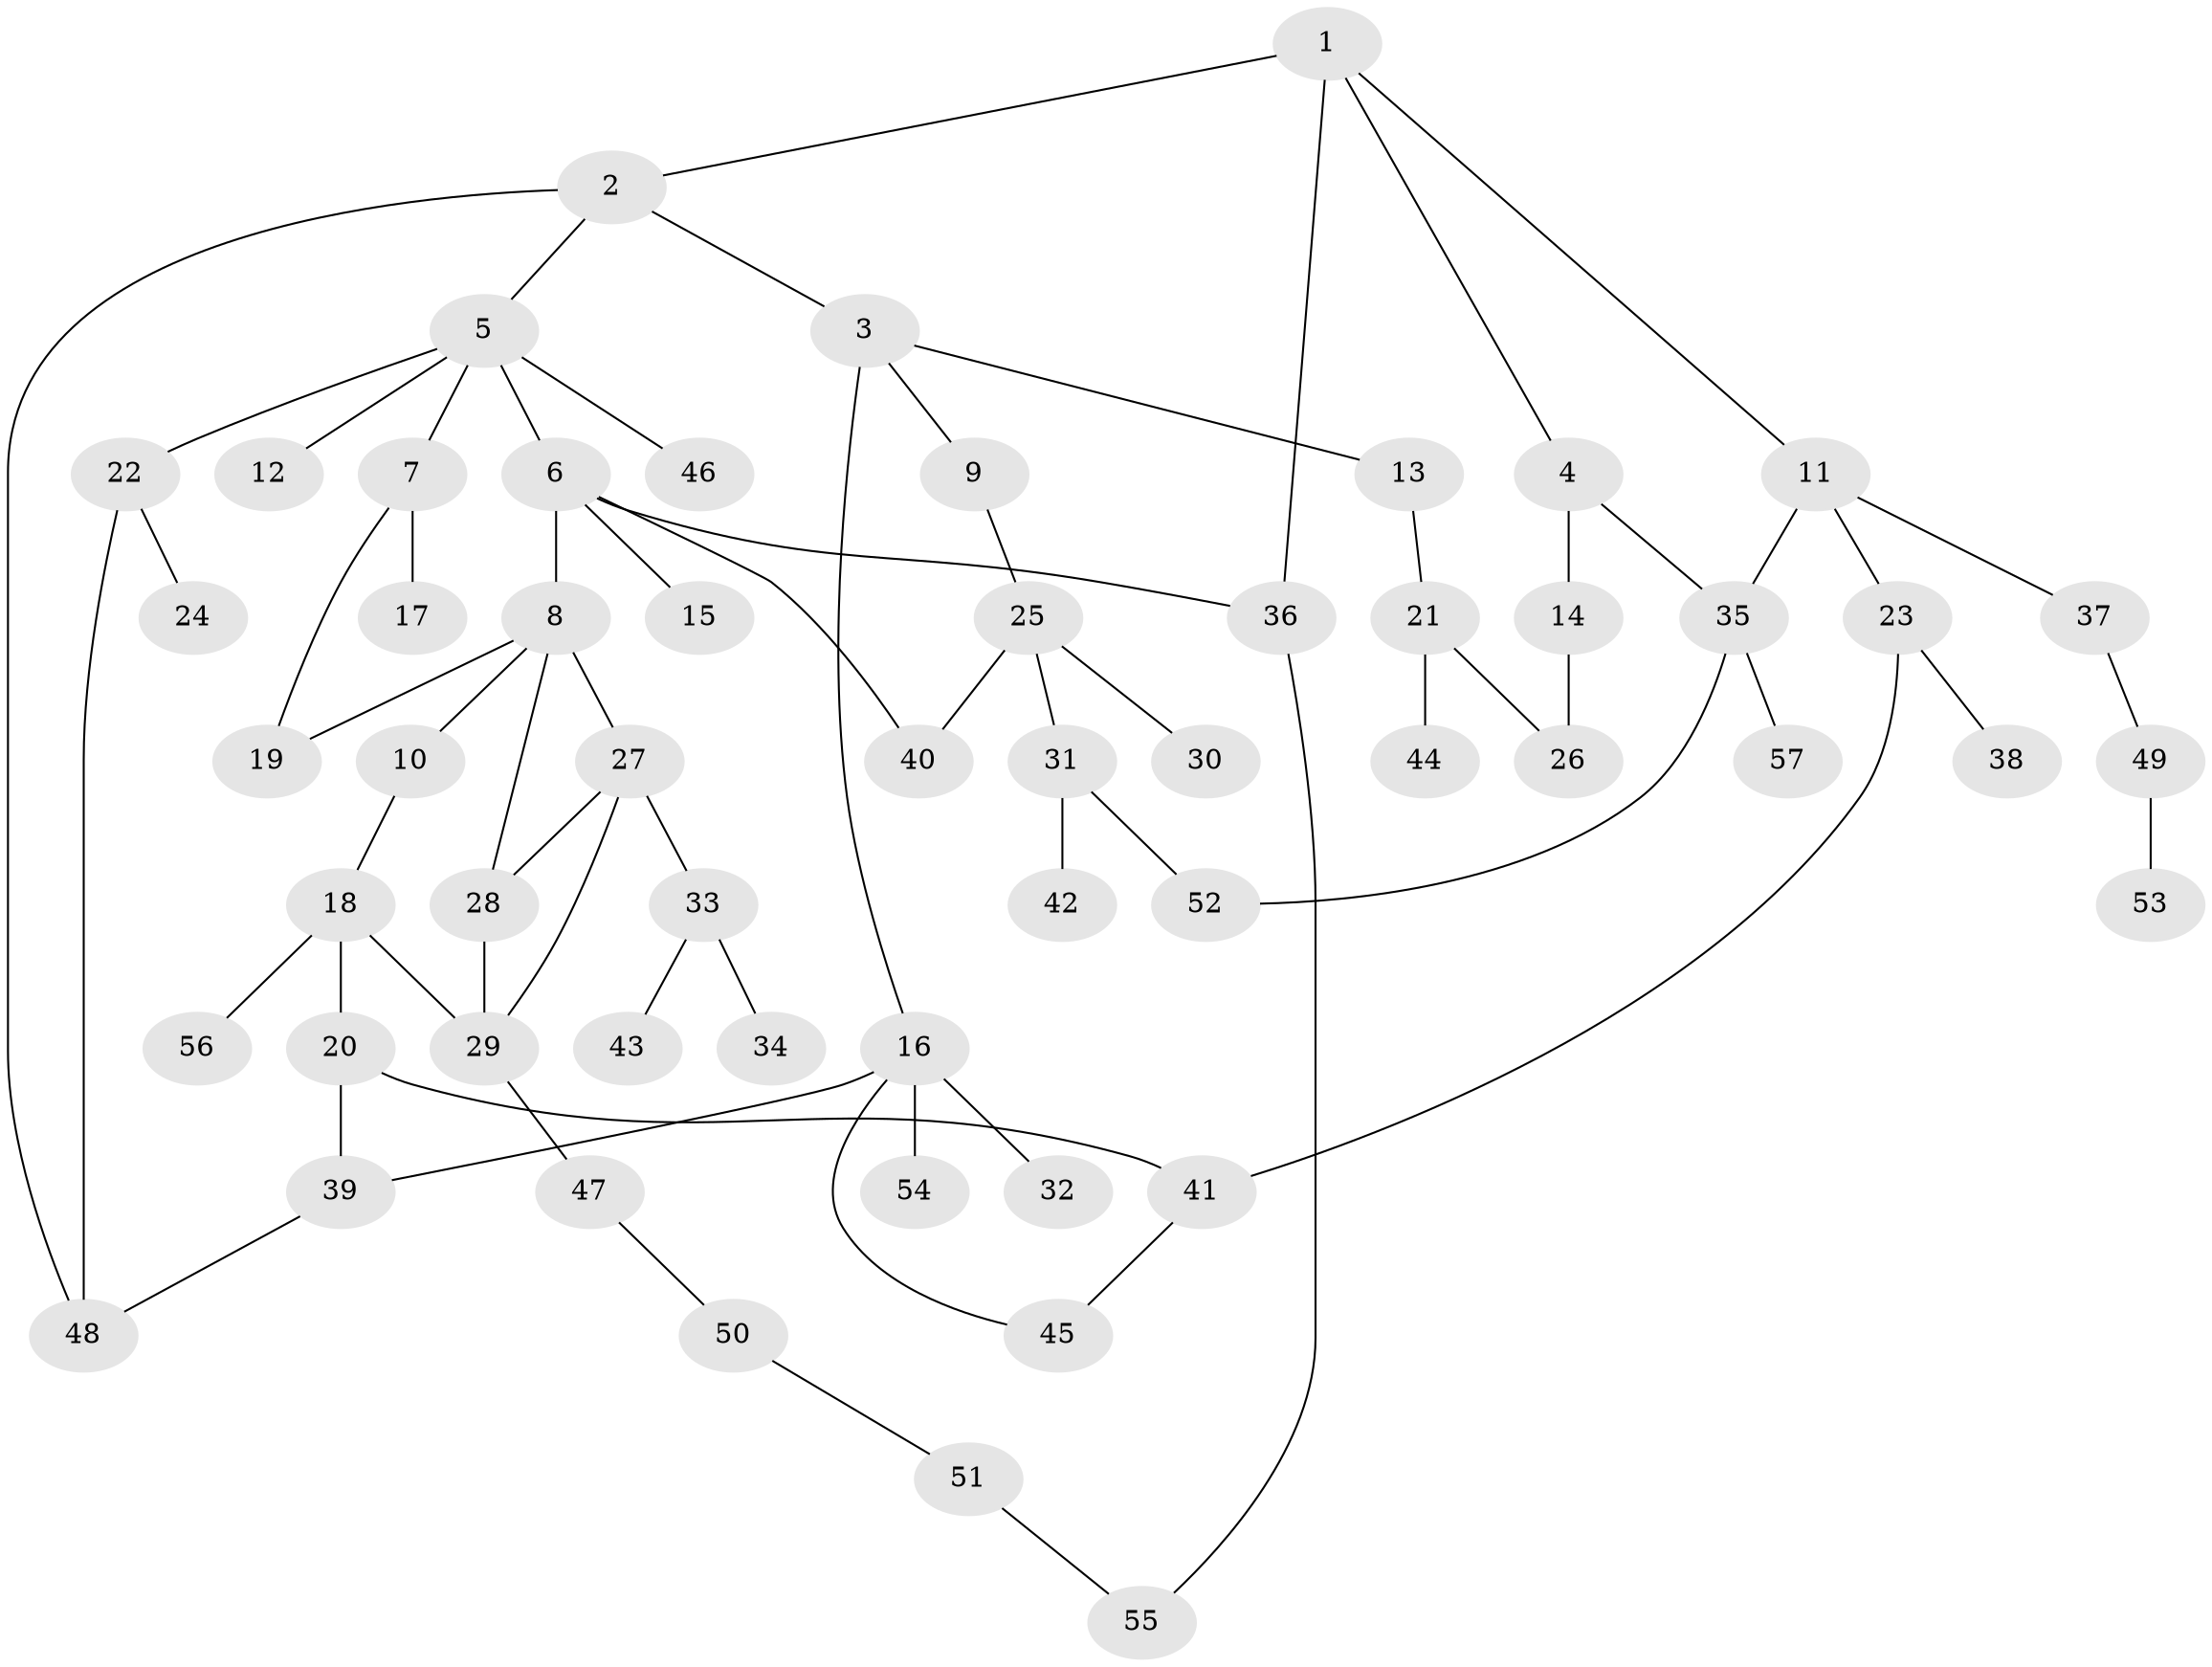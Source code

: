 // Generated by graph-tools (version 1.1) at 2025/00/03/09/25 03:00:56]
// undirected, 57 vertices, 71 edges
graph export_dot {
graph [start="1"]
  node [color=gray90,style=filled];
  1;
  2;
  3;
  4;
  5;
  6;
  7;
  8;
  9;
  10;
  11;
  12;
  13;
  14;
  15;
  16;
  17;
  18;
  19;
  20;
  21;
  22;
  23;
  24;
  25;
  26;
  27;
  28;
  29;
  30;
  31;
  32;
  33;
  34;
  35;
  36;
  37;
  38;
  39;
  40;
  41;
  42;
  43;
  44;
  45;
  46;
  47;
  48;
  49;
  50;
  51;
  52;
  53;
  54;
  55;
  56;
  57;
  1 -- 2;
  1 -- 4;
  1 -- 11;
  1 -- 36;
  2 -- 3;
  2 -- 5;
  2 -- 48;
  3 -- 9;
  3 -- 13;
  3 -- 16;
  4 -- 14;
  4 -- 35;
  5 -- 6;
  5 -- 7;
  5 -- 12;
  5 -- 22;
  5 -- 46;
  6 -- 8;
  6 -- 15;
  6 -- 36;
  6 -- 40;
  7 -- 17;
  7 -- 19;
  8 -- 10;
  8 -- 19;
  8 -- 27;
  8 -- 28;
  9 -- 25;
  10 -- 18;
  11 -- 23;
  11 -- 35;
  11 -- 37;
  13 -- 21;
  14 -- 26;
  16 -- 32;
  16 -- 39;
  16 -- 54;
  16 -- 45;
  18 -- 20;
  18 -- 29;
  18 -- 56;
  20 -- 39;
  20 -- 41;
  21 -- 26;
  21 -- 44;
  22 -- 24;
  22 -- 48;
  23 -- 38;
  23 -- 41;
  25 -- 30;
  25 -- 31;
  25 -- 40;
  27 -- 33;
  27 -- 28;
  27 -- 29;
  28 -- 29;
  29 -- 47;
  31 -- 42;
  31 -- 52;
  33 -- 34;
  33 -- 43;
  35 -- 52;
  35 -- 57;
  36 -- 55;
  37 -- 49;
  39 -- 48;
  41 -- 45;
  47 -- 50;
  49 -- 53;
  50 -- 51;
  51 -- 55;
}
